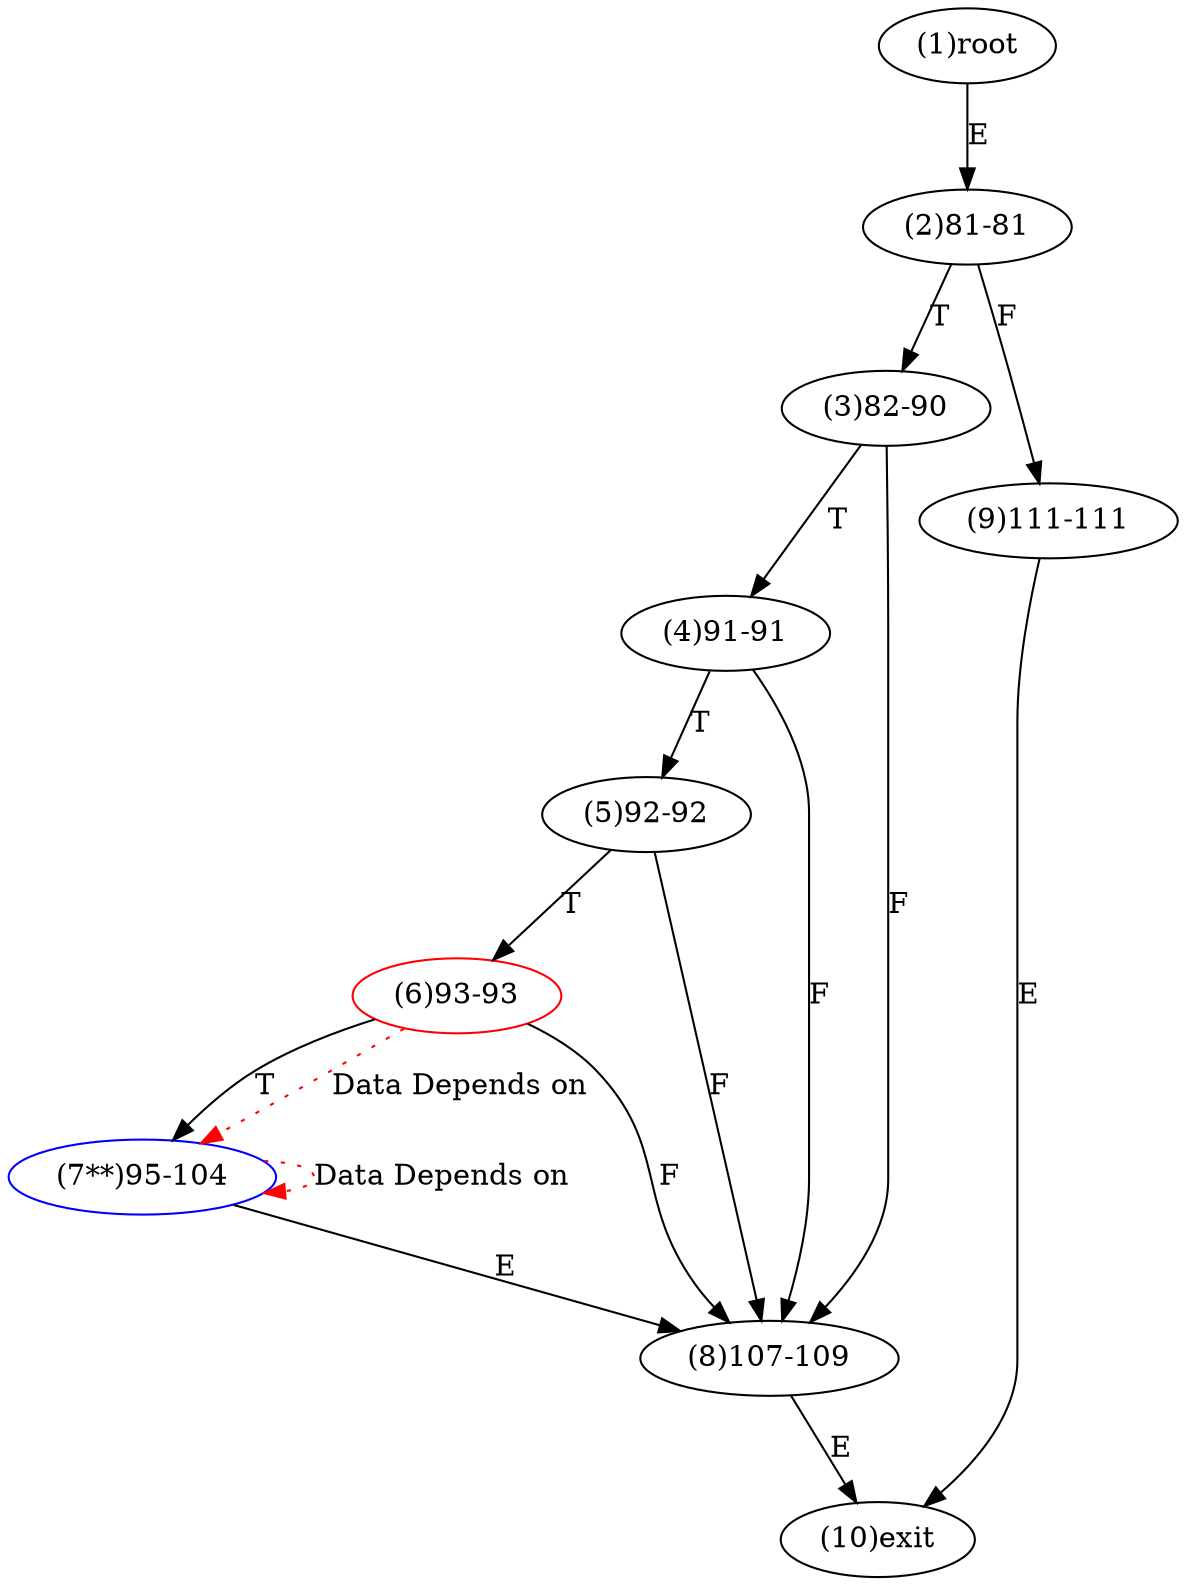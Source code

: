 digraph "" { 
1[ label="(1)root"];
2[ label="(2)81-81"];
3[ label="(3)82-90"];
4[ label="(4)91-91"];
5[ label="(5)92-92"];
6[ label="(6)93-93",color=red];
7[ label="(7**)95-104",color=blue];
8[ label="(8)107-109"];
9[ label="(9)111-111"];
10[ label="(10)exit"];
1->2[ label="E"];
2->9[ label="F"];
2->3[ label="T"];
3->8[ label="F"];
3->4[ label="T"];
4->8[ label="F"];
4->5[ label="T"];
5->8[ label="F"];
5->6[ label="T"];
6->8[ label="F"];
6->7[ label="T"];
7->8[ label="E"];
8->10[ label="E"];
9->10[ label="E"];
6->7[ color="red" label="Data Depends on" style = dotted ];
7->7[ color="red" label="Data Depends on" style = dotted ];
}